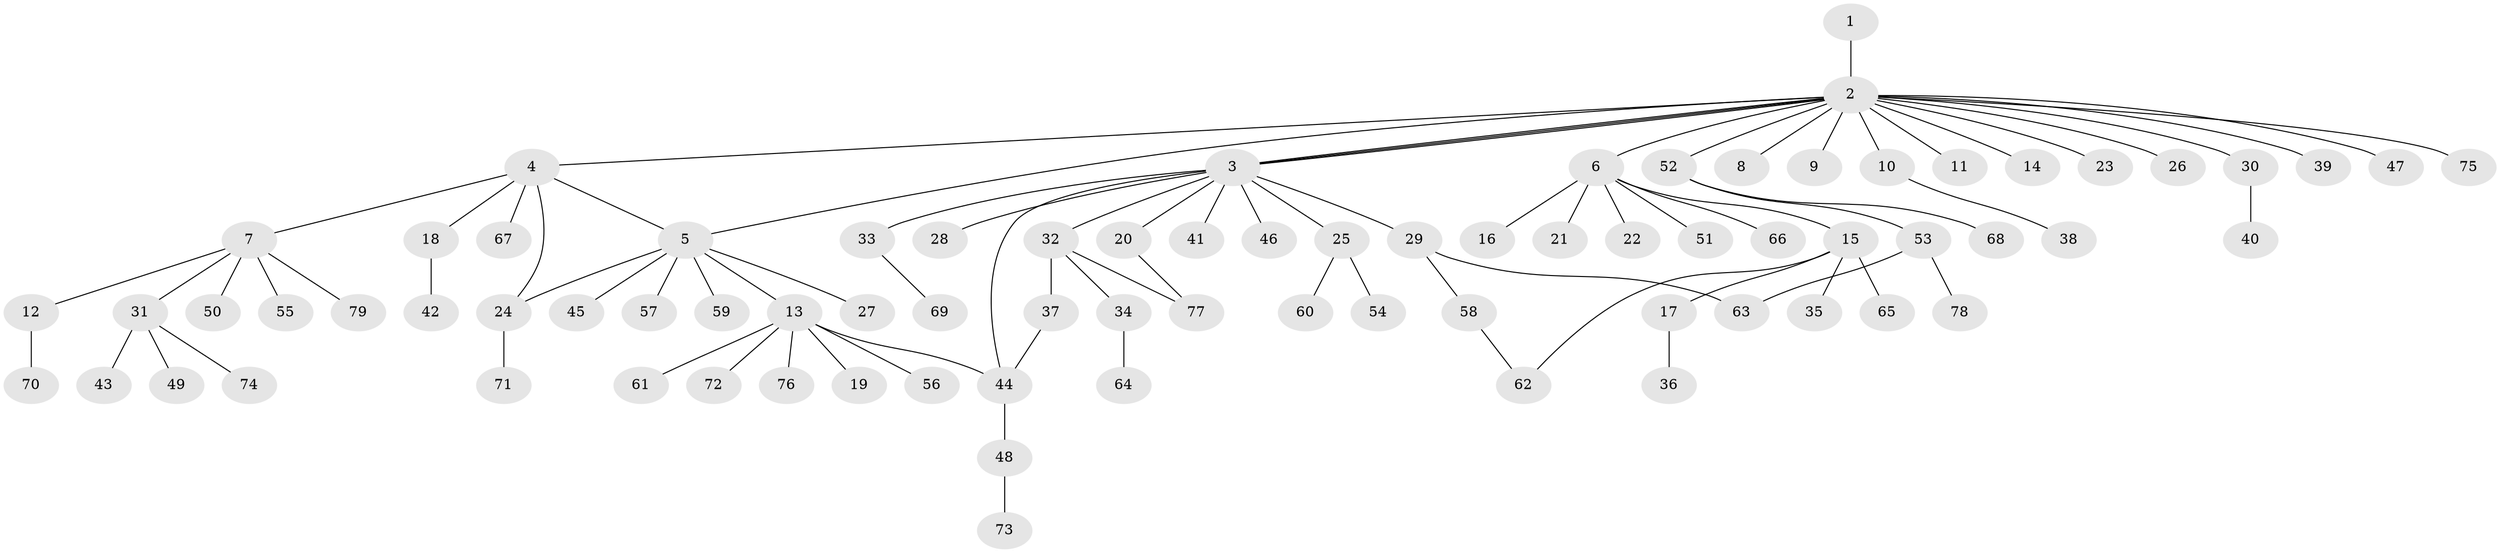 // Generated by graph-tools (version 1.1) at 2025/11/02/27/25 16:11:11]
// undirected, 79 vertices, 87 edges
graph export_dot {
graph [start="1"]
  node [color=gray90,style=filled];
  1;
  2;
  3;
  4;
  5;
  6;
  7;
  8;
  9;
  10;
  11;
  12;
  13;
  14;
  15;
  16;
  17;
  18;
  19;
  20;
  21;
  22;
  23;
  24;
  25;
  26;
  27;
  28;
  29;
  30;
  31;
  32;
  33;
  34;
  35;
  36;
  37;
  38;
  39;
  40;
  41;
  42;
  43;
  44;
  45;
  46;
  47;
  48;
  49;
  50;
  51;
  52;
  53;
  54;
  55;
  56;
  57;
  58;
  59;
  60;
  61;
  62;
  63;
  64;
  65;
  66;
  67;
  68;
  69;
  70;
  71;
  72;
  73;
  74;
  75;
  76;
  77;
  78;
  79;
  1 -- 2;
  2 -- 3;
  2 -- 3;
  2 -- 3;
  2 -- 4;
  2 -- 5;
  2 -- 6;
  2 -- 8;
  2 -- 9;
  2 -- 10;
  2 -- 11;
  2 -- 14;
  2 -- 23;
  2 -- 26;
  2 -- 30;
  2 -- 39;
  2 -- 47;
  2 -- 52;
  2 -- 75;
  3 -- 20;
  3 -- 25;
  3 -- 28;
  3 -- 29;
  3 -- 32;
  3 -- 33;
  3 -- 41;
  3 -- 44;
  3 -- 46;
  4 -- 5;
  4 -- 7;
  4 -- 18;
  4 -- 24;
  4 -- 67;
  5 -- 13;
  5 -- 24;
  5 -- 27;
  5 -- 45;
  5 -- 57;
  5 -- 59;
  6 -- 15;
  6 -- 16;
  6 -- 21;
  6 -- 22;
  6 -- 51;
  6 -- 66;
  7 -- 12;
  7 -- 31;
  7 -- 50;
  7 -- 55;
  7 -- 79;
  10 -- 38;
  12 -- 70;
  13 -- 19;
  13 -- 44;
  13 -- 56;
  13 -- 61;
  13 -- 72;
  13 -- 76;
  15 -- 17;
  15 -- 35;
  15 -- 62;
  15 -- 65;
  17 -- 36;
  18 -- 42;
  20 -- 77;
  24 -- 71;
  25 -- 54;
  25 -- 60;
  29 -- 58;
  29 -- 63;
  30 -- 40;
  31 -- 43;
  31 -- 49;
  31 -- 74;
  32 -- 34;
  32 -- 37;
  32 -- 77;
  33 -- 69;
  34 -- 64;
  37 -- 44;
  44 -- 48;
  48 -- 73;
  52 -- 53;
  52 -- 68;
  53 -- 63;
  53 -- 78;
  58 -- 62;
}

